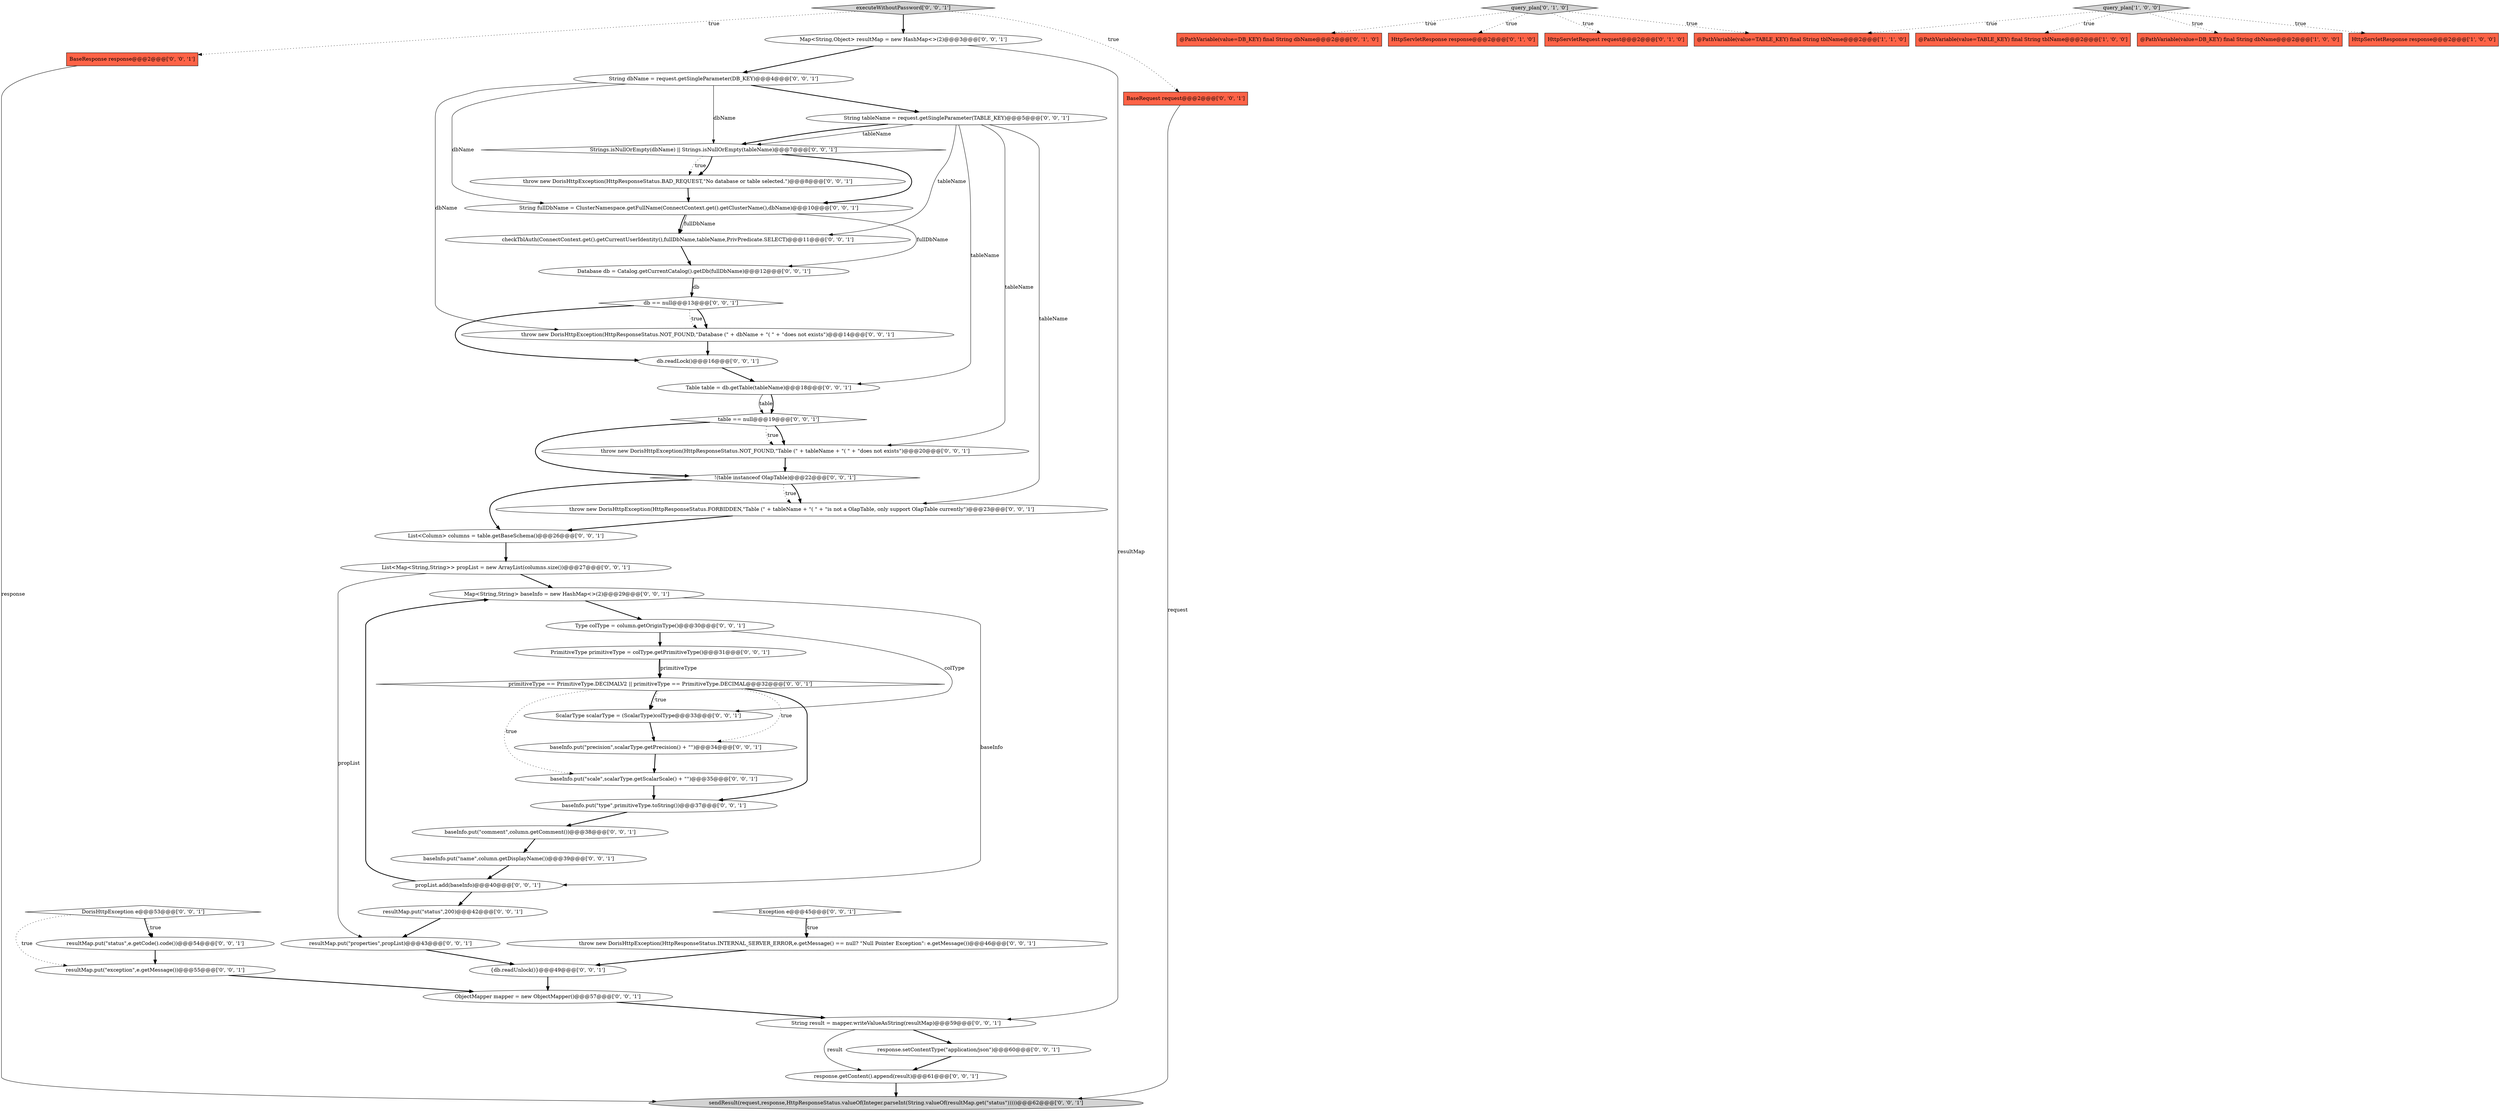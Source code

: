 digraph {
12 [style = filled, label = "table == null@@@19@@@['0', '0', '1']", fillcolor = white, shape = diamond image = "AAA0AAABBB3BBB"];
25 [style = filled, label = "ObjectMapper mapper = new ObjectMapper()@@@57@@@['0', '0', '1']", fillcolor = white, shape = ellipse image = "AAA0AAABBB3BBB"];
53 [style = filled, label = "DorisHttpException e@@@53@@@['0', '0', '1']", fillcolor = white, shape = diamond image = "AAA0AAABBB3BBB"];
16 [style = filled, label = "List<Column> columns = table.getBaseSchema()@@@26@@@['0', '0', '1']", fillcolor = white, shape = ellipse image = "AAA0AAABBB3BBB"];
41 [style = filled, label = "Exception e@@@45@@@['0', '0', '1']", fillcolor = white, shape = diamond image = "AAA0AAABBB3BBB"];
31 [style = filled, label = "BaseResponse response@@@2@@@['0', '0', '1']", fillcolor = tomato, shape = box image = "AAA0AAABBB3BBB"];
20 [style = filled, label = "throw new DorisHttpException(HttpResponseStatus.NOT_FOUND,\"Table (\" + tableName + \"( \" + \"does not exists\")@@@20@@@['0', '0', '1']", fillcolor = white, shape = ellipse image = "AAA0AAABBB3BBB"];
5 [style = filled, label = "@PathVariable(value=DB_KEY) final String dbName@@@2@@@['0', '1', '0']", fillcolor = tomato, shape = box image = "AAA0AAABBB2BBB"];
28 [style = filled, label = "{db.readUnlock()}@@@49@@@['0', '0', '1']", fillcolor = white, shape = ellipse image = "AAA0AAABBB3BBB"];
17 [style = filled, label = "throw new DorisHttpException(HttpResponseStatus.INTERNAL_SERVER_ERROR,e.getMessage() == null? \"Null Pointer Exception\": e.getMessage())@@@46@@@['0', '0', '1']", fillcolor = white, shape = ellipse image = "AAA0AAABBB3BBB"];
14 [style = filled, label = "String result = mapper.writeValueAsString(resultMap)@@@59@@@['0', '0', '1']", fillcolor = white, shape = ellipse image = "AAA0AAABBB3BBB"];
34 [style = filled, label = "String fullDbName = ClusterNamespace.getFullName(ConnectContext.get().getClusterName(),dbName)@@@10@@@['0', '0', '1']", fillcolor = white, shape = ellipse image = "AAA0AAABBB3BBB"];
46 [style = filled, label = "Strings.isNullOrEmpty(dbName) || Strings.isNullOrEmpty(tableName)@@@7@@@['0', '0', '1']", fillcolor = white, shape = diamond image = "AAA0AAABBB3BBB"];
39 [style = filled, label = "resultMap.put(\"status\",200)@@@42@@@['0', '0', '1']", fillcolor = white, shape = ellipse image = "AAA0AAABBB3BBB"];
37 [style = filled, label = "String tableName = request.getSingleParameter(TABLE_KEY)@@@5@@@['0', '0', '1']", fillcolor = white, shape = ellipse image = "AAA0AAABBB3BBB"];
44 [style = filled, label = "baseInfo.put(\"comment\",column.getComment())@@@38@@@['0', '0', '1']", fillcolor = white, shape = ellipse image = "AAA0AAABBB3BBB"];
2 [style = filled, label = "@PathVariable(value=TABLE_KEY) final String tblName@@@2@@@['1', '0', '0']", fillcolor = tomato, shape = box image = "AAA0AAABBB1BBB"];
10 [style = filled, label = "response.getContent().append(result)@@@61@@@['0', '0', '1']", fillcolor = white, shape = ellipse image = "AAA0AAABBB3BBB"];
3 [style = filled, label = "query_plan['1', '0', '0']", fillcolor = lightgray, shape = diamond image = "AAA0AAABBB1BBB"];
1 [style = filled, label = "@PathVariable(value=DB_KEY) final String dbName@@@2@@@['1', '0', '0']", fillcolor = tomato, shape = box image = "AAA0AAABBB1BBB"];
24 [style = filled, label = "resultMap.put(\"exception\",e.getMessage())@@@55@@@['0', '0', '1']", fillcolor = white, shape = ellipse image = "AAA0AAABBB3BBB"];
15 [style = filled, label = "baseInfo.put(\"type\",primitiveType.toString())@@@37@@@['0', '0', '1']", fillcolor = white, shape = ellipse image = "AAA0AAABBB3BBB"];
43 [style = filled, label = "!(table instanceof OlapTable)@@@22@@@['0', '0', '1']", fillcolor = white, shape = diamond image = "AAA0AAABBB3BBB"];
45 [style = filled, label = "db == null@@@13@@@['0', '0', '1']", fillcolor = white, shape = diamond image = "AAA0AAABBB3BBB"];
49 [style = filled, label = "db.readLock()@@@16@@@['0', '0', '1']", fillcolor = white, shape = ellipse image = "AAA0AAABBB3BBB"];
50 [style = filled, label = "Table table = db.getTable(tableName)@@@18@@@['0', '0', '1']", fillcolor = white, shape = ellipse image = "AAA0AAABBB3BBB"];
23 [style = filled, label = "resultMap.put(\"properties\",propList)@@@43@@@['0', '0', '1']", fillcolor = white, shape = ellipse image = "AAA0AAABBB3BBB"];
32 [style = filled, label = "Database db = Catalog.getCurrentCatalog().getDb(fullDbName)@@@12@@@['0', '0', '1']", fillcolor = white, shape = ellipse image = "AAA0AAABBB3BBB"];
36 [style = filled, label = "primitiveType == PrimitiveType.DECIMALV2 || primitiveType == PrimitiveType.DECIMAL@@@32@@@['0', '0', '1']", fillcolor = white, shape = diamond image = "AAA0AAABBB3BBB"];
8 [style = filled, label = "HttpServletResponse response@@@2@@@['0', '1', '0']", fillcolor = tomato, shape = box image = "AAA0AAABBB2BBB"];
4 [style = filled, label = "@PathVariable(value=TABLE_KEY) final String tblName@@@2@@@['1', '1', '0']", fillcolor = tomato, shape = box image = "AAA0AAABBB1BBB"];
7 [style = filled, label = "query_plan['0', '1', '0']", fillcolor = lightgray, shape = diamond image = "AAA0AAABBB2BBB"];
22 [style = filled, label = "baseInfo.put(\"name\",column.getDisplayName())@@@39@@@['0', '0', '1']", fillcolor = white, shape = ellipse image = "AAA0AAABBB3BBB"];
27 [style = filled, label = "baseInfo.put(\"precision\",scalarType.getPrecision() + \"\")@@@34@@@['0', '0', '1']", fillcolor = white, shape = ellipse image = "AAA0AAABBB3BBB"];
30 [style = filled, label = "propList.add(baseInfo)@@@40@@@['0', '0', '1']", fillcolor = white, shape = ellipse image = "AAA0AAABBB3BBB"];
11 [style = filled, label = "checkTblAuth(ConnectContext.get().getCurrentUserIdentity(),fullDbName,tableName,PrivPredicate.SELECT)@@@11@@@['0', '0', '1']", fillcolor = white, shape = ellipse image = "AAA0AAABBB3BBB"];
51 [style = filled, label = "ScalarType scalarType = (ScalarType)colType@@@33@@@['0', '0', '1']", fillcolor = white, shape = ellipse image = "AAA0AAABBB3BBB"];
52 [style = filled, label = "String dbName = request.getSingleParameter(DB_KEY)@@@4@@@['0', '0', '1']", fillcolor = white, shape = ellipse image = "AAA0AAABBB3BBB"];
35 [style = filled, label = "resultMap.put(\"status\",e.getCode().code())@@@54@@@['0', '0', '1']", fillcolor = white, shape = ellipse image = "AAA0AAABBB3BBB"];
33 [style = filled, label = "throw new DorisHttpException(HttpResponseStatus.FORBIDDEN,\"Table (\" + tableName + \"( \" + \"is not a OlapTable, only support OlapTable currently\")@@@23@@@['0', '0', '1']", fillcolor = white, shape = ellipse image = "AAA0AAABBB3BBB"];
47 [style = filled, label = "Type colType = column.getOriginType()@@@30@@@['0', '0', '1']", fillcolor = white, shape = ellipse image = "AAA0AAABBB3BBB"];
48 [style = filled, label = "BaseRequest request@@@2@@@['0', '0', '1']", fillcolor = tomato, shape = box image = "AAA0AAABBB3BBB"];
13 [style = filled, label = "sendResult(request,response,HttpResponseStatus.valueOf(Integer.parseInt(String.valueOf(resultMap.get(\"status\")))))@@@62@@@['0', '0', '1']", fillcolor = lightgray, shape = ellipse image = "AAA0AAABBB3BBB"];
26 [style = filled, label = "response.setContentType(\"application/json\")@@@60@@@['0', '0', '1']", fillcolor = white, shape = ellipse image = "AAA0AAABBB3BBB"];
21 [style = filled, label = "PrimitiveType primitiveType = colType.getPrimitiveType()@@@31@@@['0', '0', '1']", fillcolor = white, shape = ellipse image = "AAA0AAABBB3BBB"];
40 [style = filled, label = "throw new DorisHttpException(HttpResponseStatus.NOT_FOUND,\"Database (\" + dbName + \"( \" + \"does not exists\")@@@14@@@['0', '0', '1']", fillcolor = white, shape = ellipse image = "AAA0AAABBB3BBB"];
29 [style = filled, label = "executeWithoutPassword['0', '0', '1']", fillcolor = lightgray, shape = diamond image = "AAA0AAABBB3BBB"];
6 [style = filled, label = "HttpServletRequest request@@@2@@@['0', '1', '0']", fillcolor = tomato, shape = box image = "AAA0AAABBB2BBB"];
18 [style = filled, label = "List<Map<String,String>> propList = new ArrayList(columns.size())@@@27@@@['0', '0', '1']", fillcolor = white, shape = ellipse image = "AAA0AAABBB3BBB"];
0 [style = filled, label = "HttpServletResponse response@@@2@@@['1', '0', '0']", fillcolor = tomato, shape = box image = "AAA0AAABBB1BBB"];
38 [style = filled, label = "Map<String,String> baseInfo = new HashMap<>(2)@@@29@@@['0', '0', '1']", fillcolor = white, shape = ellipse image = "AAA0AAABBB3BBB"];
19 [style = filled, label = "baseInfo.put(\"scale\",scalarType.getScalarScale() + \"\")@@@35@@@['0', '0', '1']", fillcolor = white, shape = ellipse image = "AAA0AAABBB3BBB"];
42 [style = filled, label = "Map<String,Object> resultMap = new HashMap<>(2)@@@3@@@['0', '0', '1']", fillcolor = white, shape = ellipse image = "AAA0AAABBB3BBB"];
9 [style = filled, label = "throw new DorisHttpException(HttpResponseStatus.BAD_REQUEST,\"No database or table selected.\")@@@8@@@['0', '0', '1']", fillcolor = white, shape = ellipse image = "AAA0AAABBB3BBB"];
38->47 [style = bold, label=""];
37->46 [style = solid, label="tableName"];
3->1 [style = dotted, label="true"];
40->49 [style = bold, label=""];
30->38 [style = bold, label=""];
47->21 [style = bold, label=""];
29->48 [style = dotted, label="true"];
37->33 [style = solid, label="tableName"];
51->27 [style = bold, label=""];
53->24 [style = dotted, label="true"];
48->13 [style = solid, label="request"];
18->38 [style = bold, label=""];
36->51 [style = dotted, label="true"];
29->31 [style = dotted, label="true"];
53->35 [style = bold, label=""];
27->19 [style = bold, label=""];
9->34 [style = bold, label=""];
31->13 [style = solid, label="response"];
34->11 [style = solid, label="fullDbName"];
53->35 [style = dotted, label="true"];
36->51 [style = bold, label=""];
22->30 [style = bold, label=""];
45->40 [style = dotted, label="true"];
7->8 [style = dotted, label="true"];
25->14 [style = bold, label=""];
43->33 [style = dotted, label="true"];
43->16 [style = bold, label=""];
47->51 [style = solid, label="colType"];
11->32 [style = bold, label=""];
7->5 [style = dotted, label="true"];
21->36 [style = solid, label="primitiveType"];
14->10 [style = solid, label="result"];
42->52 [style = bold, label=""];
38->30 [style = solid, label="baseInfo"];
46->9 [style = dotted, label="true"];
12->20 [style = bold, label=""];
24->25 [style = bold, label=""];
21->36 [style = bold, label=""];
43->33 [style = bold, label=""];
18->23 [style = solid, label="propList"];
34->32 [style = solid, label="fullDbName"];
37->11 [style = solid, label="tableName"];
7->4 [style = dotted, label="true"];
52->40 [style = solid, label="dbName"];
45->40 [style = bold, label=""];
52->34 [style = solid, label="dbName"];
46->34 [style = bold, label=""];
32->45 [style = bold, label=""];
46->9 [style = bold, label=""];
15->44 [style = bold, label=""];
10->13 [style = bold, label=""];
3->4 [style = dotted, label="true"];
36->19 [style = dotted, label="true"];
37->46 [style = bold, label=""];
20->43 [style = bold, label=""];
35->24 [style = bold, label=""];
41->17 [style = bold, label=""];
30->39 [style = bold, label=""];
29->42 [style = bold, label=""];
36->27 [style = dotted, label="true"];
36->15 [style = bold, label=""];
52->37 [style = bold, label=""];
16->18 [style = bold, label=""];
41->17 [style = dotted, label="true"];
37->20 [style = solid, label="tableName"];
19->15 [style = bold, label=""];
32->45 [style = solid, label="db"];
26->10 [style = bold, label=""];
37->50 [style = solid, label="tableName"];
12->20 [style = dotted, label="true"];
14->26 [style = bold, label=""];
45->49 [style = bold, label=""];
33->16 [style = bold, label=""];
3->0 [style = dotted, label="true"];
3->2 [style = dotted, label="true"];
17->28 [style = bold, label=""];
23->28 [style = bold, label=""];
12->43 [style = bold, label=""];
50->12 [style = solid, label="table"];
52->46 [style = solid, label="dbName"];
39->23 [style = bold, label=""];
50->12 [style = bold, label=""];
49->50 [style = bold, label=""];
44->22 [style = bold, label=""];
42->14 [style = solid, label="resultMap"];
28->25 [style = bold, label=""];
34->11 [style = bold, label=""];
7->6 [style = dotted, label="true"];
}
